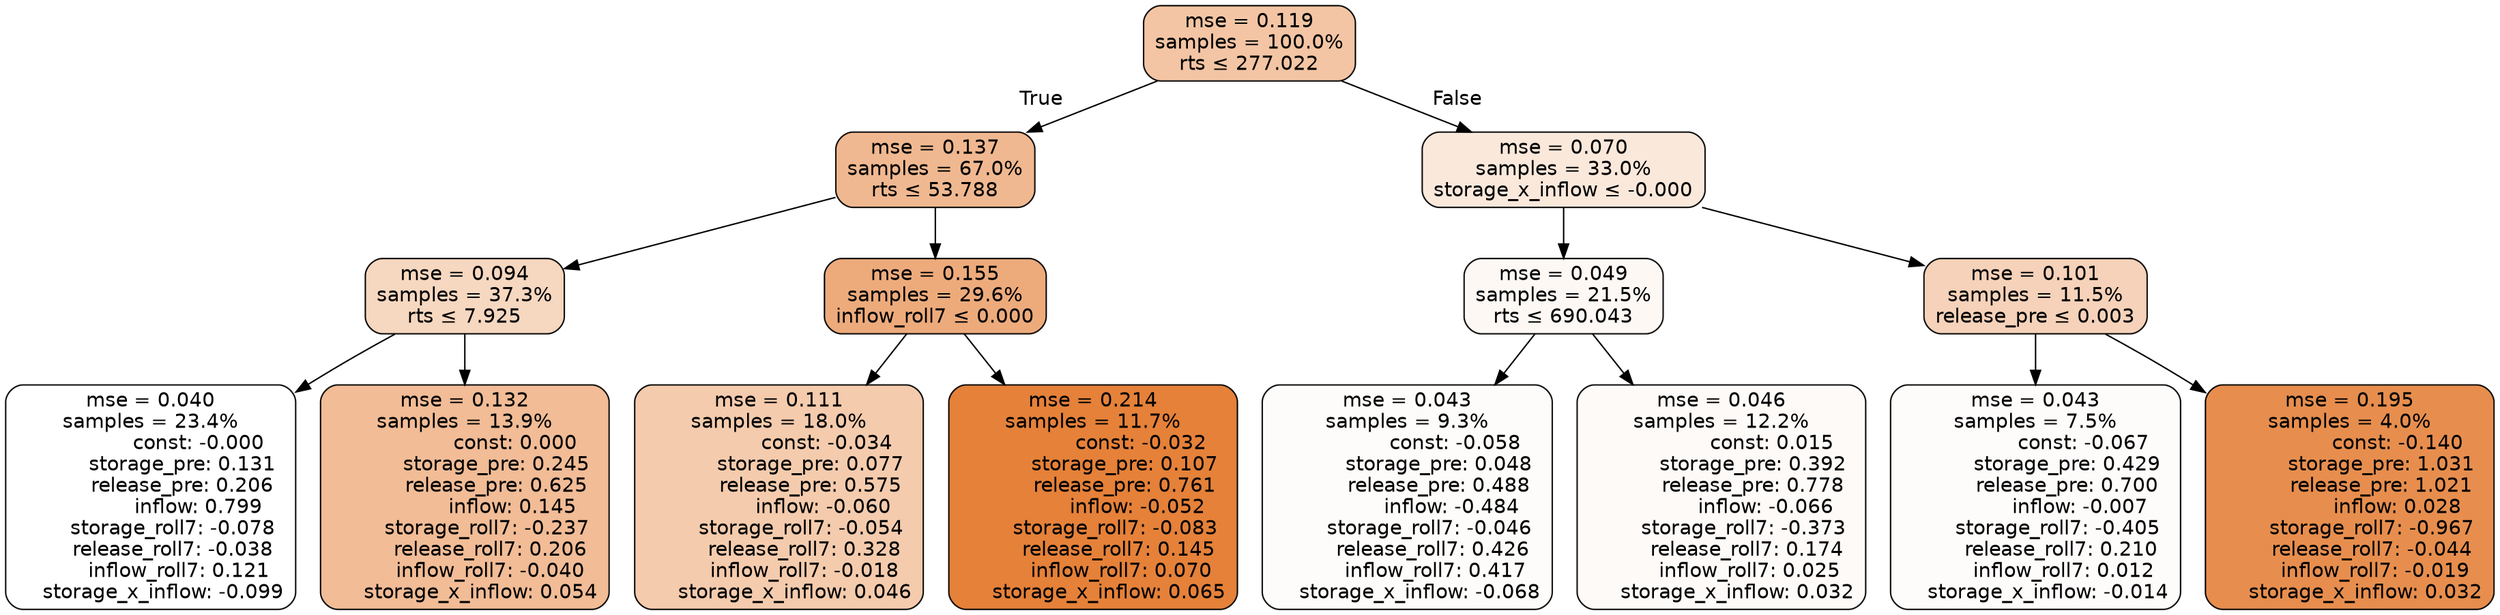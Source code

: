 digraph tree {
bgcolor="transparent"
node [shape=rectangle, style="filled, rounded", color="black", fontname=helvetica] ;
edge [fontname=helvetica] ;
	"0" [label="mse = 0.119
samples = 100.0%
rts &le; 277.022", fillcolor="#f3c5a4"]
	"1" [label="mse = 0.137
samples = 67.0%
rts &le; 53.788", fillcolor="#f0b890"]
	"2" [label="mse = 0.094
samples = 37.3%
rts &le; 7.925", fillcolor="#f6d7c0"]
	"3" [label="mse = 0.040
samples = 23.4%
               const: -0.000
          storage_pre: 0.131
          release_pre: 0.206
               inflow: 0.799
       storage_roll7: -0.078
       release_roll7: -0.038
         inflow_roll7: 0.121
    storage_x_inflow: -0.099", fillcolor="#ffffff"]
	"4" [label="mse = 0.132
samples = 13.9%
                const: 0.000
          storage_pre: 0.245
          release_pre: 0.625
               inflow: 0.145
       storage_roll7: -0.237
        release_roll7: 0.206
        inflow_roll7: -0.040
     storage_x_inflow: 0.054", fillcolor="#f1bc96"]
	"5" [label="mse = 0.155
samples = 29.6%
inflow_roll7 &le; 0.000", fillcolor="#edab7c"]
	"6" [label="mse = 0.111
samples = 18.0%
               const: -0.034
          storage_pre: 0.077
          release_pre: 0.575
              inflow: -0.060
       storage_roll7: -0.054
        release_roll7: 0.328
        inflow_roll7: -0.018
     storage_x_inflow: 0.046", fillcolor="#f4cbad"]
	"7" [label="mse = 0.214
samples = 11.7%
               const: -0.032
          storage_pre: 0.107
          release_pre: 0.761
              inflow: -0.052
       storage_roll7: -0.083
        release_roll7: 0.145
         inflow_roll7: 0.070
     storage_x_inflow: 0.065", fillcolor="#e58139"]
	"8" [label="mse = 0.070
samples = 33.0%
storage_x_inflow &le; -0.000", fillcolor="#fae8db"]
	"9" [label="mse = 0.049
samples = 21.5%
rts &le; 690.043", fillcolor="#fdf8f4"]
	"10" [label="mse = 0.043
samples = 9.3%
               const: -0.058
          storage_pre: 0.048
          release_pre: 0.488
              inflow: -0.484
       storage_roll7: -0.046
        release_roll7: 0.426
         inflow_roll7: 0.417
    storage_x_inflow: -0.068", fillcolor="#fefcfa"]
	"11" [label="mse = 0.046
samples = 12.2%
                const: 0.015
          storage_pre: 0.392
          release_pre: 0.778
              inflow: -0.066
       storage_roll7: -0.373
        release_roll7: 0.174
         inflow_roll7: 0.025
     storage_x_inflow: 0.032", fillcolor="#fefaf8"]
	"12" [label="mse = 0.101
samples = 11.5%
release_pre &le; 0.003", fillcolor="#f5d2b9"]
	"13" [label="mse = 0.043
samples = 7.5%
               const: -0.067
          storage_pre: 0.429
          release_pre: 0.700
              inflow: -0.007
       storage_roll7: -0.405
        release_roll7: 0.210
         inflow_roll7: 0.012
    storage_x_inflow: -0.014", fillcolor="#fefcfb"]
	"14" [label="mse = 0.195
samples = 4.0%
               const: -0.140
          storage_pre: 1.031
          release_pre: 1.021
               inflow: 0.028
       storage_roll7: -0.967
       release_roll7: -0.044
        inflow_roll7: -0.019
     storage_x_inflow: 0.032", fillcolor="#e78e4e"]

	"0" -> "1" [labeldistance=2.5, labelangle=45, headlabel="True"]
	"1" -> "2"
	"2" -> "3"
	"2" -> "4"
	"1" -> "5"
	"5" -> "6"
	"5" -> "7"
	"0" -> "8" [labeldistance=2.5, labelangle=-45, headlabel="False"]
	"8" -> "9"
	"9" -> "10"
	"9" -> "11"
	"8" -> "12"
	"12" -> "13"
	"12" -> "14"
}